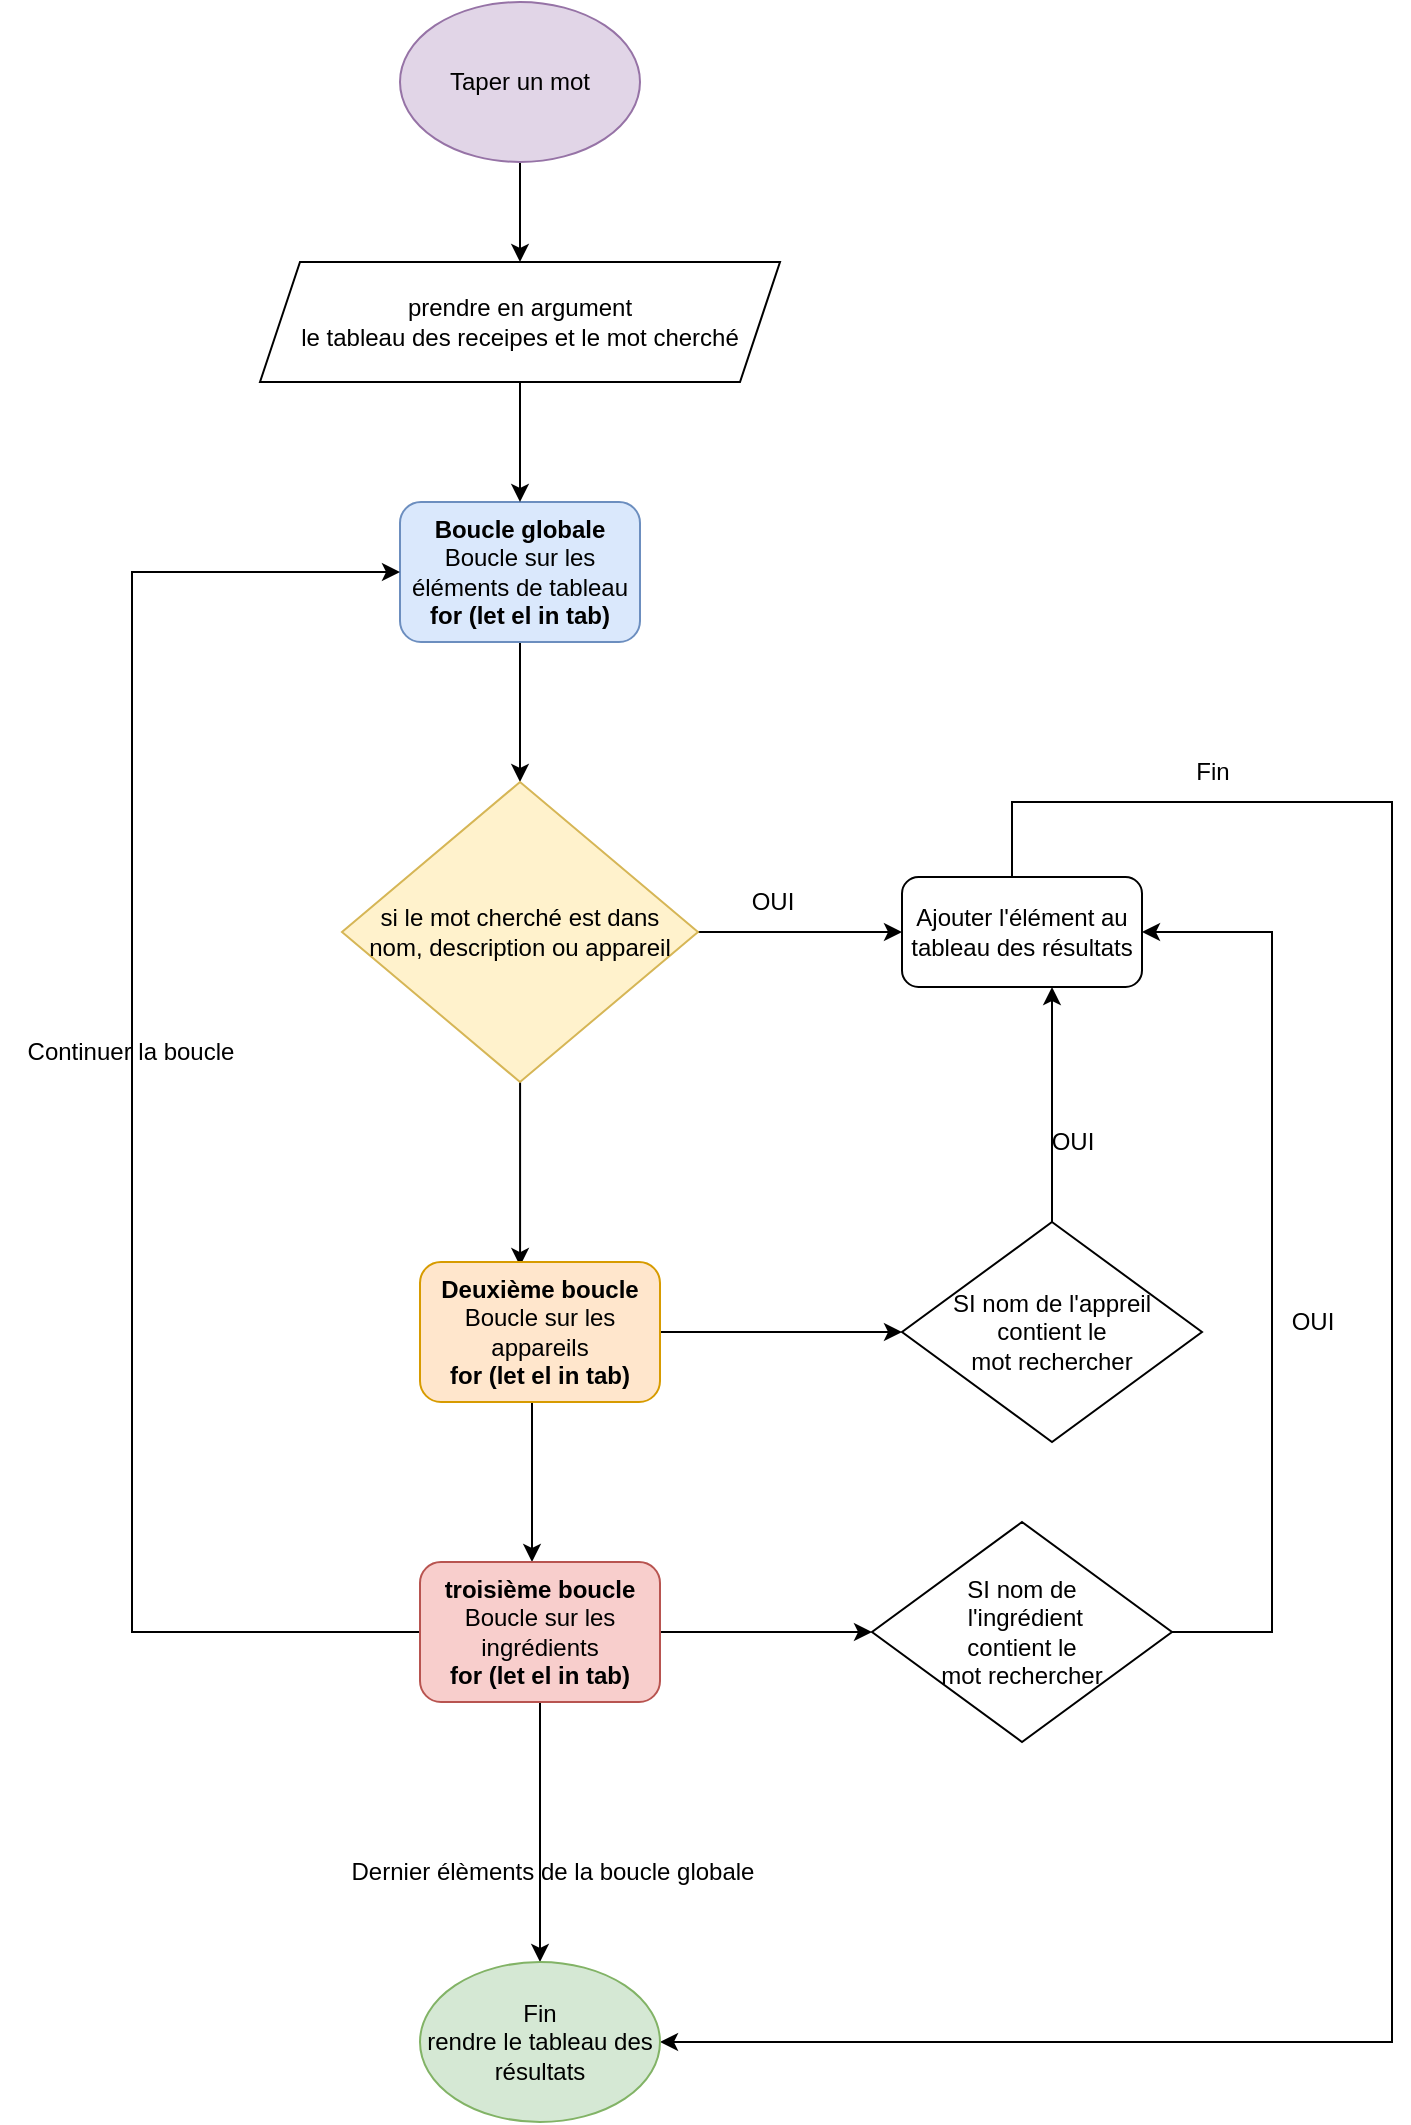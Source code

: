 <mxfile version="20.0.4" type="device"><diagram id="C5RBs43oDa-KdzZeNtuy" name="Page-1"><mxGraphModel dx="1422" dy="754" grid="1" gridSize="10" guides="1" tooltips="1" connect="1" arrows="1" fold="1" page="1" pageScale="1" pageWidth="827" pageHeight="1169" math="0" shadow="0"><root><mxCell id="WIyWlLk6GJQsqaUBKTNV-0"/><mxCell id="WIyWlLk6GJQsqaUBKTNV-1" parent="WIyWlLk6GJQsqaUBKTNV-0"/><mxCell id="RpRpr2rv7BOHmOzVi1aR-6" style="edgeStyle=orthogonalEdgeStyle;rounded=0;orthogonalLoop=1;jettySize=auto;html=1;entryX=0.5;entryY=0;entryDx=0;entryDy=0;" edge="1" parent="WIyWlLk6GJQsqaUBKTNV-1" source="RpRpr2rv7BOHmOzVi1aR-0" target="RpRpr2rv7BOHmOzVi1aR-3"><mxGeometry relative="1" as="geometry"/></mxCell><mxCell id="RpRpr2rv7BOHmOzVi1aR-0" value="Taper un mot" style="ellipse;whiteSpace=wrap;html=1;fillColor=#e1d5e7;strokeColor=#9673a6;" vertex="1" parent="WIyWlLk6GJQsqaUBKTNV-1"><mxGeometry x="294" y="60" width="120" height="80" as="geometry"/></mxCell><mxCell id="RpRpr2rv7BOHmOzVi1aR-9" style="edgeStyle=orthogonalEdgeStyle;rounded=0;orthogonalLoop=1;jettySize=auto;html=1;entryX=0.5;entryY=0;entryDx=0;entryDy=0;" edge="1" parent="WIyWlLk6GJQsqaUBKTNV-1" source="RpRpr2rv7BOHmOzVi1aR-1" target="RpRpr2rv7BOHmOzVi1aR-8"><mxGeometry relative="1" as="geometry"/></mxCell><mxCell id="RpRpr2rv7BOHmOzVi1aR-1" value="&lt;b&gt;Boucle globale&lt;br&gt;&lt;/b&gt;Boucle sur les éléments de tableau&lt;br&gt;&lt;b&gt;for (let el in tab)&lt;/b&gt;" style="rounded=1;whiteSpace=wrap;html=1;fillColor=#dae8fc;strokeColor=#6c8ebf;" vertex="1" parent="WIyWlLk6GJQsqaUBKTNV-1"><mxGeometry x="294" y="310" width="120" height="70" as="geometry"/></mxCell><mxCell id="RpRpr2rv7BOHmOzVi1aR-7" style="edgeStyle=orthogonalEdgeStyle;rounded=0;orthogonalLoop=1;jettySize=auto;html=1;entryX=0.5;entryY=0;entryDx=0;entryDy=0;" edge="1" parent="WIyWlLk6GJQsqaUBKTNV-1" source="RpRpr2rv7BOHmOzVi1aR-3" target="RpRpr2rv7BOHmOzVi1aR-1"><mxGeometry relative="1" as="geometry"/></mxCell><mxCell id="RpRpr2rv7BOHmOzVi1aR-3" value="prendre en argument&lt;br&gt;le tableau des receipes et le mot cherché" style="shape=parallelogram;perimeter=parallelogramPerimeter;whiteSpace=wrap;html=1;fixedSize=1;" vertex="1" parent="WIyWlLk6GJQsqaUBKTNV-1"><mxGeometry x="224" y="190" width="260" height="60" as="geometry"/></mxCell><mxCell id="RpRpr2rv7BOHmOzVi1aR-11" style="edgeStyle=orthogonalEdgeStyle;rounded=0;orthogonalLoop=1;jettySize=auto;html=1;entryX=0;entryY=0.5;entryDx=0;entryDy=0;" edge="1" parent="WIyWlLk6GJQsqaUBKTNV-1" source="RpRpr2rv7BOHmOzVi1aR-8" target="RpRpr2rv7BOHmOzVi1aR-10"><mxGeometry relative="1" as="geometry"/></mxCell><mxCell id="RpRpr2rv7BOHmOzVi1aR-14" style="edgeStyle=orthogonalEdgeStyle;rounded=0;orthogonalLoop=1;jettySize=auto;html=1;entryX=0.417;entryY=0.029;entryDx=0;entryDy=0;entryPerimeter=0;" edge="1" parent="WIyWlLk6GJQsqaUBKTNV-1" source="RpRpr2rv7BOHmOzVi1aR-8" target="RpRpr2rv7BOHmOzVi1aR-13"><mxGeometry relative="1" as="geometry"/></mxCell><mxCell id="RpRpr2rv7BOHmOzVi1aR-8" value="si le mot cherché est dans&lt;br&gt;nom, description ou appareil" style="rhombus;whiteSpace=wrap;html=1;fillColor=#fff2cc;strokeColor=#d6b656;" vertex="1" parent="WIyWlLk6GJQsqaUBKTNV-1"><mxGeometry x="265" y="450" width="178" height="150" as="geometry"/></mxCell><mxCell id="RpRpr2rv7BOHmOzVi1aR-35" style="edgeStyle=orthogonalEdgeStyle;rounded=0;orthogonalLoop=1;jettySize=auto;html=1;entryX=1;entryY=0.5;entryDx=0;entryDy=0;fontSize=12;" edge="1" parent="WIyWlLk6GJQsqaUBKTNV-1" source="RpRpr2rv7BOHmOzVi1aR-10" target="RpRpr2rv7BOHmOzVi1aR-31"><mxGeometry relative="1" as="geometry"><Array as="points"><mxPoint x="600" y="460"/><mxPoint x="790" y="460"/><mxPoint x="790" y="1080"/></Array></mxGeometry></mxCell><mxCell id="RpRpr2rv7BOHmOzVi1aR-10" value="Ajouter l'élément au tableau des résultats" style="rounded=1;whiteSpace=wrap;html=1;" vertex="1" parent="WIyWlLk6GJQsqaUBKTNV-1"><mxGeometry x="545" y="497.5" width="120" height="55" as="geometry"/></mxCell><mxCell id="RpRpr2rv7BOHmOzVi1aR-12" value="OUI" style="text;html=1;align=center;verticalAlign=middle;resizable=0;points=[];autosize=1;strokeColor=none;fillColor=none;" vertex="1" parent="WIyWlLk6GJQsqaUBKTNV-1"><mxGeometry x="460" y="495" width="40" height="30" as="geometry"/></mxCell><mxCell id="RpRpr2rv7BOHmOzVi1aR-19" style="edgeStyle=orthogonalEdgeStyle;rounded=0;orthogonalLoop=1;jettySize=auto;html=1;entryX=0;entryY=0.5;entryDx=0;entryDy=0;fontSize=12;" edge="1" parent="WIyWlLk6GJQsqaUBKTNV-1" source="RpRpr2rv7BOHmOzVi1aR-13" target="RpRpr2rv7BOHmOzVi1aR-17"><mxGeometry relative="1" as="geometry"/></mxCell><mxCell id="RpRpr2rv7BOHmOzVi1aR-27" style="edgeStyle=orthogonalEdgeStyle;rounded=0;orthogonalLoop=1;jettySize=auto;html=1;fontSize=12;" edge="1" parent="WIyWlLk6GJQsqaUBKTNV-1" source="RpRpr2rv7BOHmOzVi1aR-13" target="RpRpr2rv7BOHmOzVi1aR-22"><mxGeometry relative="1" as="geometry"><Array as="points"><mxPoint x="360" y="810"/><mxPoint x="360" y="810"/></Array></mxGeometry></mxCell><mxCell id="RpRpr2rv7BOHmOzVi1aR-13" value="&lt;b&gt;Deuxième boucle&lt;br&gt;&lt;/b&gt;Boucle sur les appareils&lt;br&gt;&lt;b&gt;for (let el in tab)&lt;/b&gt;" style="rounded=1;whiteSpace=wrap;html=1;fillColor=#ffe6cc;strokeColor=#d79b00;" vertex="1" parent="WIyWlLk6GJQsqaUBKTNV-1"><mxGeometry x="304" y="690" width="120" height="70" as="geometry"/></mxCell><mxCell id="RpRpr2rv7BOHmOzVi1aR-20" style="edgeStyle=orthogonalEdgeStyle;rounded=0;orthogonalLoop=1;jettySize=auto;html=1;entryX=0.625;entryY=1;entryDx=0;entryDy=0;entryPerimeter=0;fontSize=12;" edge="1" parent="WIyWlLk6GJQsqaUBKTNV-1" source="RpRpr2rv7BOHmOzVi1aR-17" target="RpRpr2rv7BOHmOzVi1aR-10"><mxGeometry relative="1" as="geometry"><Array as="points"><mxPoint x="620" y="660"/><mxPoint x="620" y="660"/></Array></mxGeometry></mxCell><mxCell id="RpRpr2rv7BOHmOzVi1aR-17" value="&lt;font style=&quot;font-size: 12px;&quot;&gt;SI nom de l'appreil &lt;br&gt;contient le &lt;br&gt;mot rechercher&lt;/font&gt;" style="rhombus;whiteSpace=wrap;html=1;" vertex="1" parent="WIyWlLk6GJQsqaUBKTNV-1"><mxGeometry x="545" y="670" width="150" height="110" as="geometry"/></mxCell><mxCell id="RpRpr2rv7BOHmOzVi1aR-21" value="OUI" style="text;html=1;align=center;verticalAlign=middle;resizable=0;points=[];autosize=1;strokeColor=none;fillColor=none;fontSize=12;" vertex="1" parent="WIyWlLk6GJQsqaUBKTNV-1"><mxGeometry x="610" y="615" width="40" height="30" as="geometry"/></mxCell><mxCell id="RpRpr2rv7BOHmOzVi1aR-24" style="edgeStyle=orthogonalEdgeStyle;rounded=0;orthogonalLoop=1;jettySize=auto;html=1;fontSize=12;" edge="1" parent="WIyWlLk6GJQsqaUBKTNV-1" source="RpRpr2rv7BOHmOzVi1aR-22" target="RpRpr2rv7BOHmOzVi1aR-23"><mxGeometry relative="1" as="geometry"/></mxCell><mxCell id="RpRpr2rv7BOHmOzVi1aR-28" style="edgeStyle=orthogonalEdgeStyle;rounded=0;orthogonalLoop=1;jettySize=auto;html=1;fontSize=12;entryX=0;entryY=0.5;entryDx=0;entryDy=0;" edge="1" parent="WIyWlLk6GJQsqaUBKTNV-1" source="RpRpr2rv7BOHmOzVi1aR-22" target="RpRpr2rv7BOHmOzVi1aR-1"><mxGeometry relative="1" as="geometry"><mxPoint x="140" y="340" as="targetPoint"/><Array as="points"><mxPoint x="160" y="875"/><mxPoint x="160" y="345"/></Array></mxGeometry></mxCell><mxCell id="RpRpr2rv7BOHmOzVi1aR-32" style="edgeStyle=orthogonalEdgeStyle;rounded=0;orthogonalLoop=1;jettySize=auto;html=1;fontSize=12;" edge="1" parent="WIyWlLk6GJQsqaUBKTNV-1" source="RpRpr2rv7BOHmOzVi1aR-22" target="RpRpr2rv7BOHmOzVi1aR-31"><mxGeometry relative="1" as="geometry"><Array as="points"><mxPoint x="364" y="990"/><mxPoint x="364" y="990"/></Array></mxGeometry></mxCell><mxCell id="RpRpr2rv7BOHmOzVi1aR-22" value="&lt;b&gt;troisième boucle&lt;br&gt;&lt;/b&gt;Boucle sur les ingrédients&lt;br&gt;&lt;b&gt;for (let el in tab)&lt;/b&gt;" style="rounded=1;whiteSpace=wrap;html=1;fillColor=#f8cecc;strokeColor=#b85450;" vertex="1" parent="WIyWlLk6GJQsqaUBKTNV-1"><mxGeometry x="304" y="840" width="120" height="70" as="geometry"/></mxCell><mxCell id="RpRpr2rv7BOHmOzVi1aR-25" style="edgeStyle=orthogonalEdgeStyle;rounded=0;orthogonalLoop=1;jettySize=auto;html=1;entryX=1;entryY=0.5;entryDx=0;entryDy=0;fontSize=12;" edge="1" parent="WIyWlLk6GJQsqaUBKTNV-1" source="RpRpr2rv7BOHmOzVi1aR-23" target="RpRpr2rv7BOHmOzVi1aR-10"><mxGeometry relative="1" as="geometry"><Array as="points"><mxPoint x="730" y="875"/><mxPoint x="730" y="525"/></Array></mxGeometry></mxCell><mxCell id="RpRpr2rv7BOHmOzVi1aR-23" value="&lt;font style=&quot;font-size: 12px;&quot;&gt;SI nom de&lt;br&gt;&amp;nbsp;l'ingrédient&lt;br&gt;contient le &lt;br&gt;mot rechercher&lt;/font&gt;" style="rhombus;whiteSpace=wrap;html=1;" vertex="1" parent="WIyWlLk6GJQsqaUBKTNV-1"><mxGeometry x="530" y="820" width="150" height="110" as="geometry"/></mxCell><mxCell id="RpRpr2rv7BOHmOzVi1aR-26" value="OUI" style="text;html=1;align=center;verticalAlign=middle;resizable=0;points=[];autosize=1;strokeColor=none;fillColor=none;fontSize=12;" vertex="1" parent="WIyWlLk6GJQsqaUBKTNV-1"><mxGeometry x="730" y="705" width="40" height="30" as="geometry"/></mxCell><mxCell id="RpRpr2rv7BOHmOzVi1aR-29" value="Continuer la boucle" style="text;html=1;align=center;verticalAlign=middle;resizable=0;points=[];autosize=1;strokeColor=none;fillColor=none;fontSize=12;" vertex="1" parent="WIyWlLk6GJQsqaUBKTNV-1"><mxGeometry x="94" y="570" width="130" height="30" as="geometry"/></mxCell><mxCell id="RpRpr2rv7BOHmOzVi1aR-31" value="Fin&lt;br&gt;rendre le tableau des résultats" style="ellipse;whiteSpace=wrap;html=1;fontSize=12;fillColor=#d5e8d4;strokeColor=#82b366;" vertex="1" parent="WIyWlLk6GJQsqaUBKTNV-1"><mxGeometry x="304" y="1040" width="120" height="80" as="geometry"/></mxCell><mxCell id="RpRpr2rv7BOHmOzVi1aR-33" value="Dernier élèments de la boucle globale" style="text;html=1;align=center;verticalAlign=middle;resizable=0;points=[];autosize=1;strokeColor=none;fillColor=none;fontSize=12;" vertex="1" parent="WIyWlLk6GJQsqaUBKTNV-1"><mxGeometry x="260" y="980" width="220" height="30" as="geometry"/></mxCell><mxCell id="RpRpr2rv7BOHmOzVi1aR-36" value="Fin" style="text;html=1;align=center;verticalAlign=middle;resizable=0;points=[];autosize=1;strokeColor=none;fillColor=none;fontSize=12;" vertex="1" parent="WIyWlLk6GJQsqaUBKTNV-1"><mxGeometry x="680" y="430" width="40" height="30" as="geometry"/></mxCell></root></mxGraphModel></diagram></mxfile>